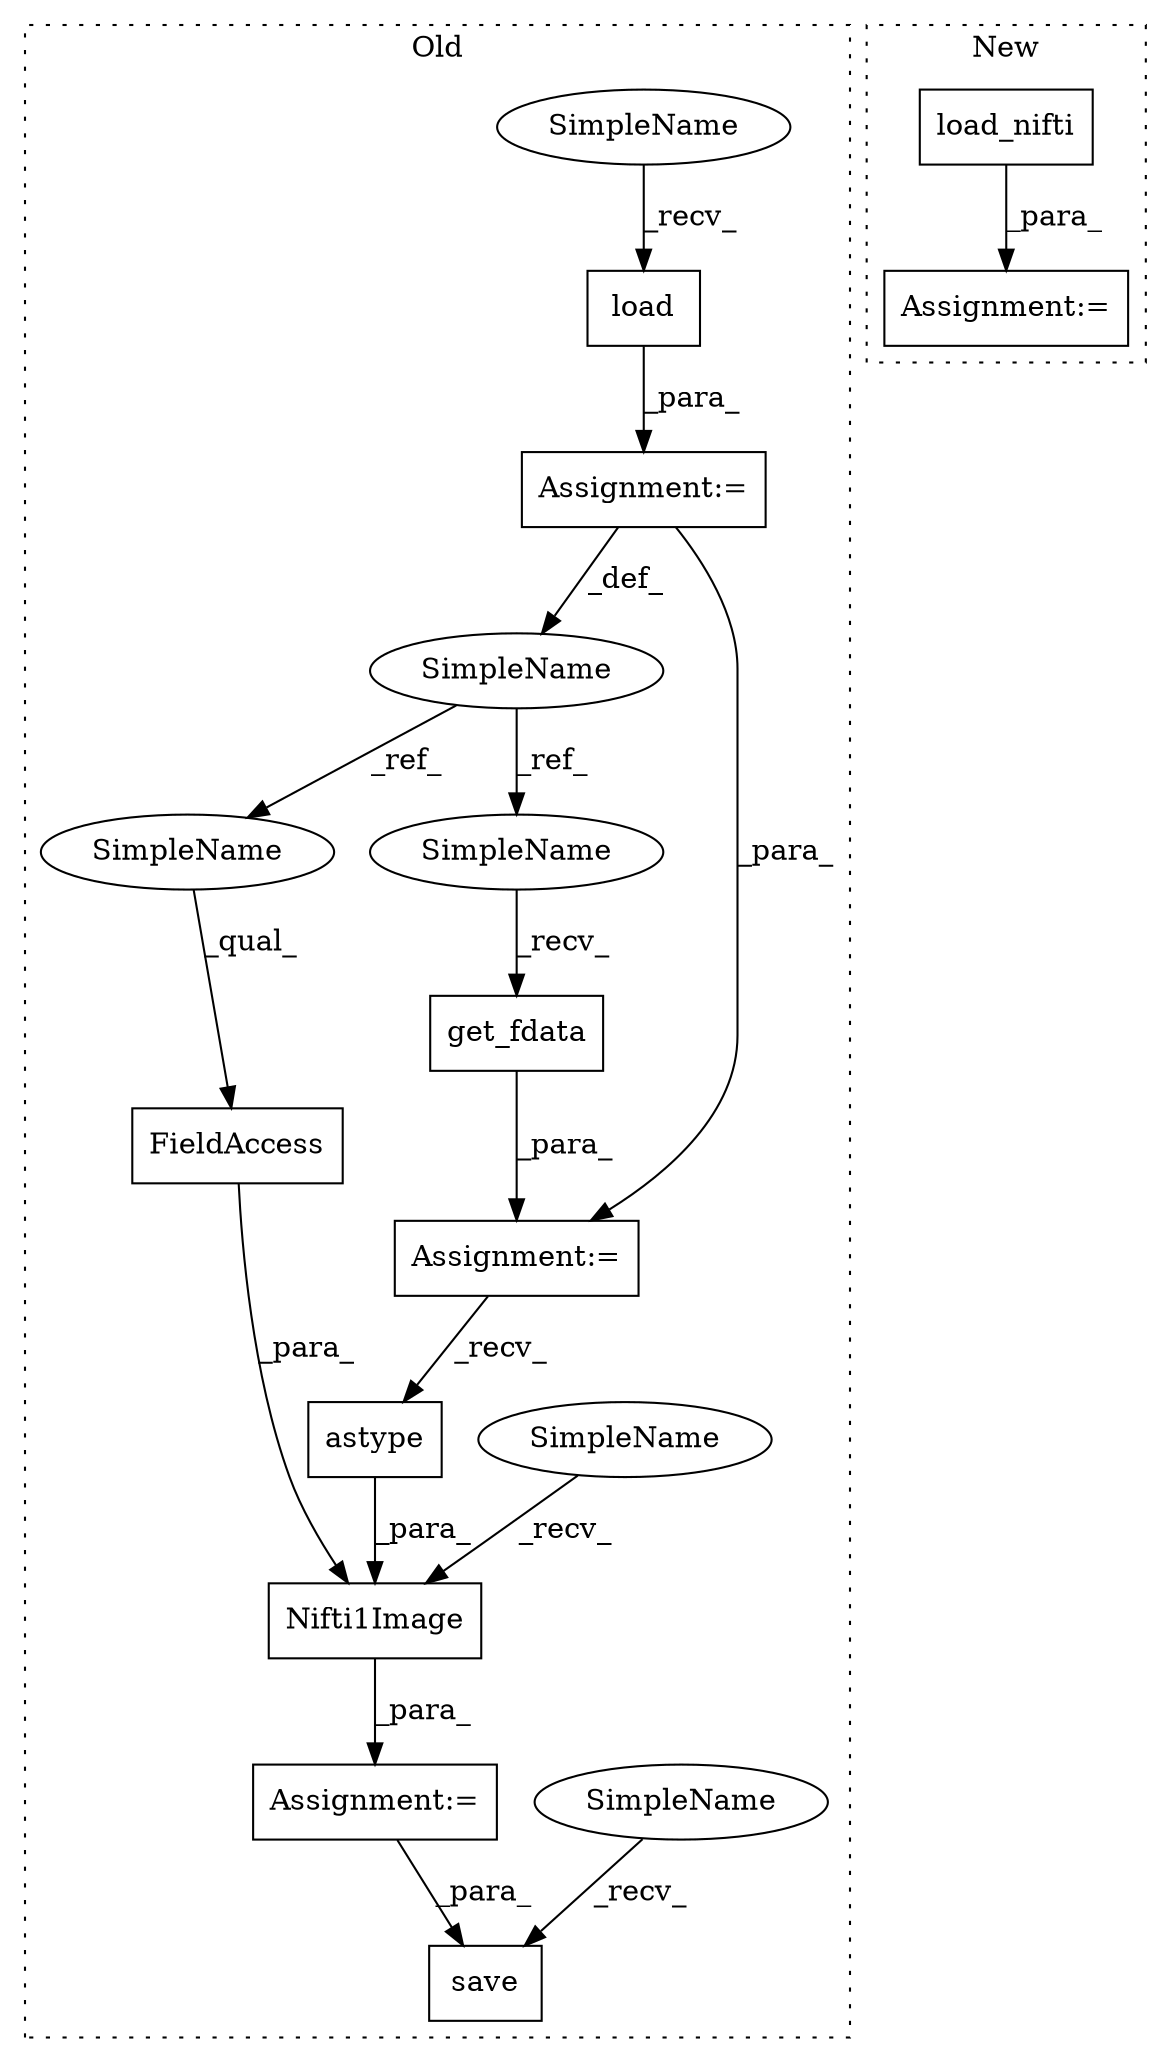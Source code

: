 digraph G {
subgraph cluster0 {
1 [label="load" a="32" s="1420,1434" l="5,1" shape="box"];
4 [label="Assignment:=" a="7" s="1619" l="1" shape="box"];
5 [label="Assignment:=" a="7" s="1411" l="1" shape="box"];
6 [label="get_fdata" a="32" s="1458" l="11" shape="box"];
7 [label="Nifti1Image" a="32" s="1628,1679" l="12,1" shape="box"];
8 [label="SimpleName" a="42" s="1404" l="7" shape="ellipse"];
9 [label="FieldAccess" a="22" s="1665" l="14" shape="box"];
10 [label="save" a="32" s="1745,1768" l="5,1" shape="box"];
11 [label="astype" a="32" s="1645,1663" l="7,1" shape="box"];
12 [label="Assignment:=" a="7" s="1449" l="1" shape="box"];
13 [label="SimpleName" a="42" s="1450" l="7" shape="ellipse"];
14 [label="SimpleName" a="42" s="1665" l="7" shape="ellipse"];
15 [label="SimpleName" a="42" s="1620" l="7" shape="ellipse"];
16 [label="SimpleName" a="42" s="1737" l="7" shape="ellipse"];
17 [label="SimpleName" a="42" s="1412" l="7" shape="ellipse"];
label = "Old";
style="dotted";
}
subgraph cluster1 {
2 [label="load_nifti" a="32" s="1452,1472" l="11,1" shape="box"];
3 [label="Assignment:=" a="7" s="1450" l="2" shape="box"];
label = "New";
style="dotted";
}
1 -> 5 [label="_para_"];
2 -> 3 [label="_para_"];
4 -> 10 [label="_para_"];
5 -> 8 [label="_def_"];
5 -> 12 [label="_para_"];
6 -> 12 [label="_para_"];
7 -> 4 [label="_para_"];
8 -> 13 [label="_ref_"];
8 -> 14 [label="_ref_"];
9 -> 7 [label="_para_"];
11 -> 7 [label="_para_"];
12 -> 11 [label="_recv_"];
13 -> 6 [label="_recv_"];
14 -> 9 [label="_qual_"];
15 -> 7 [label="_recv_"];
16 -> 10 [label="_recv_"];
17 -> 1 [label="_recv_"];
}